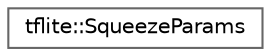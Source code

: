 digraph "Graphical Class Hierarchy"
{
 // LATEX_PDF_SIZE
  bgcolor="transparent";
  edge [fontname=Helvetica,fontsize=10,labelfontname=Helvetica,labelfontsize=10];
  node [fontname=Helvetica,fontsize=10,shape=box,height=0.2,width=0.4];
  rankdir="LR";
  Node0 [id="Node000000",label="tflite::SqueezeParams",height=0.2,width=0.4,color="grey40", fillcolor="white", style="filled",URL="$structtflite_1_1_squeeze_params.html",tooltip=" "];
}
